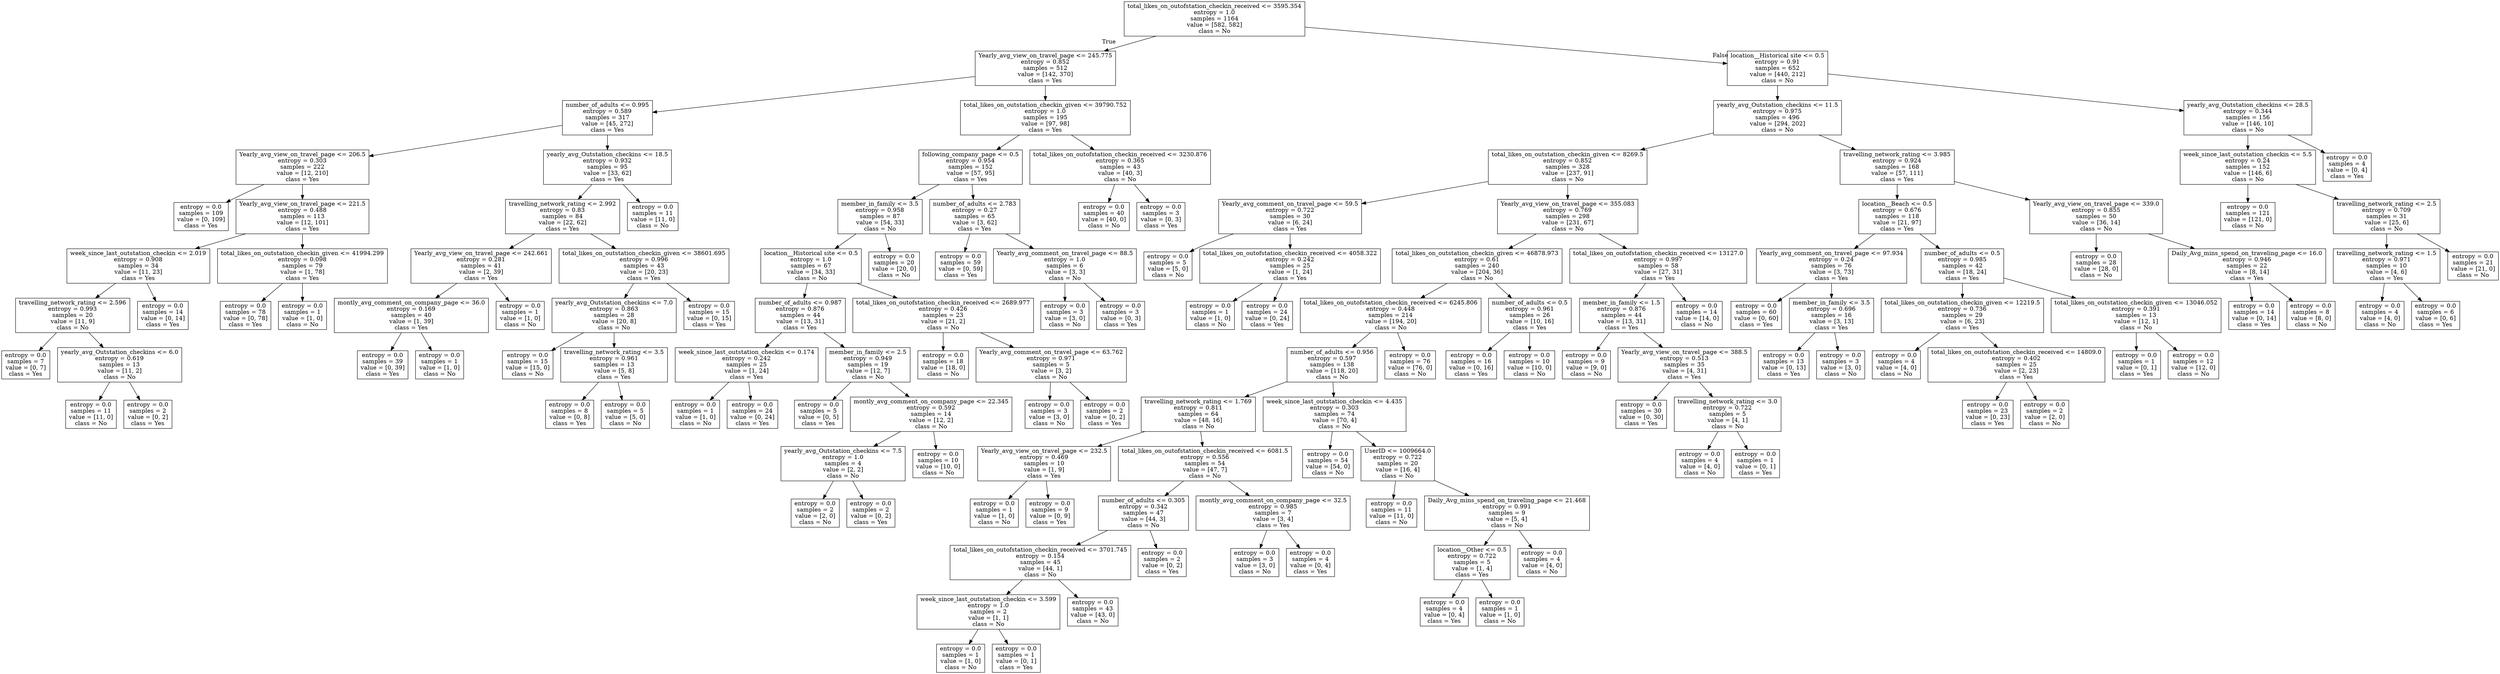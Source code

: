 digraph Tree {
node [shape=box] ;
0 [label="total_likes_on_outofstation_checkin_received <= 3595.354\nentropy = 1.0\nsamples = 1164\nvalue = [582, 582]\nclass = No"] ;
1 [label="Yearly_avg_view_on_travel_page <= 245.775\nentropy = 0.852\nsamples = 512\nvalue = [142, 370]\nclass = Yes"] ;
0 -> 1 [labeldistance=2.5, labelangle=45, headlabel="True"] ;
2 [label="number_of_adults <= 0.995\nentropy = 0.589\nsamples = 317\nvalue = [45, 272]\nclass = Yes"] ;
1 -> 2 ;
3 [label="Yearly_avg_view_on_travel_page <= 206.5\nentropy = 0.303\nsamples = 222\nvalue = [12, 210]\nclass = Yes"] ;
2 -> 3 ;
4 [label="entropy = 0.0\nsamples = 109\nvalue = [0, 109]\nclass = Yes"] ;
3 -> 4 ;
5 [label="Yearly_avg_view_on_travel_page <= 221.5\nentropy = 0.488\nsamples = 113\nvalue = [12, 101]\nclass = Yes"] ;
3 -> 5 ;
6 [label="week_since_last_outstation_checkin <= 2.019\nentropy = 0.908\nsamples = 34\nvalue = [11, 23]\nclass = Yes"] ;
5 -> 6 ;
7 [label="travelling_network_rating <= 2.596\nentropy = 0.993\nsamples = 20\nvalue = [11, 9]\nclass = No"] ;
6 -> 7 ;
8 [label="entropy = 0.0\nsamples = 7\nvalue = [0, 7]\nclass = Yes"] ;
7 -> 8 ;
9 [label="yearly_avg_Outstation_checkins <= 6.0\nentropy = 0.619\nsamples = 13\nvalue = [11, 2]\nclass = No"] ;
7 -> 9 ;
10 [label="entropy = 0.0\nsamples = 11\nvalue = [11, 0]\nclass = No"] ;
9 -> 10 ;
11 [label="entropy = 0.0\nsamples = 2\nvalue = [0, 2]\nclass = Yes"] ;
9 -> 11 ;
12 [label="entropy = 0.0\nsamples = 14\nvalue = [0, 14]\nclass = Yes"] ;
6 -> 12 ;
13 [label="total_likes_on_outstation_checkin_given <= 41994.299\nentropy = 0.098\nsamples = 79\nvalue = [1, 78]\nclass = Yes"] ;
5 -> 13 ;
14 [label="entropy = 0.0\nsamples = 78\nvalue = [0, 78]\nclass = Yes"] ;
13 -> 14 ;
15 [label="entropy = 0.0\nsamples = 1\nvalue = [1, 0]\nclass = No"] ;
13 -> 15 ;
16 [label="yearly_avg_Outstation_checkins <= 18.5\nentropy = 0.932\nsamples = 95\nvalue = [33, 62]\nclass = Yes"] ;
2 -> 16 ;
17 [label="travelling_network_rating <= 2.992\nentropy = 0.83\nsamples = 84\nvalue = [22, 62]\nclass = Yes"] ;
16 -> 17 ;
18 [label="Yearly_avg_view_on_travel_page <= 242.661\nentropy = 0.281\nsamples = 41\nvalue = [2, 39]\nclass = Yes"] ;
17 -> 18 ;
19 [label="montly_avg_comment_on_company_page <= 36.0\nentropy = 0.169\nsamples = 40\nvalue = [1, 39]\nclass = Yes"] ;
18 -> 19 ;
20 [label="entropy = 0.0\nsamples = 39\nvalue = [0, 39]\nclass = Yes"] ;
19 -> 20 ;
21 [label="entropy = 0.0\nsamples = 1\nvalue = [1, 0]\nclass = No"] ;
19 -> 21 ;
22 [label="entropy = 0.0\nsamples = 1\nvalue = [1, 0]\nclass = No"] ;
18 -> 22 ;
23 [label="total_likes_on_outstation_checkin_given <= 38601.695\nentropy = 0.996\nsamples = 43\nvalue = [20, 23]\nclass = Yes"] ;
17 -> 23 ;
24 [label="yearly_avg_Outstation_checkins <= 7.0\nentropy = 0.863\nsamples = 28\nvalue = [20, 8]\nclass = No"] ;
23 -> 24 ;
25 [label="entropy = 0.0\nsamples = 15\nvalue = [15, 0]\nclass = No"] ;
24 -> 25 ;
26 [label="travelling_network_rating <= 3.5\nentropy = 0.961\nsamples = 13\nvalue = [5, 8]\nclass = Yes"] ;
24 -> 26 ;
27 [label="entropy = 0.0\nsamples = 8\nvalue = [0, 8]\nclass = Yes"] ;
26 -> 27 ;
28 [label="entropy = 0.0\nsamples = 5\nvalue = [5, 0]\nclass = No"] ;
26 -> 28 ;
29 [label="entropy = 0.0\nsamples = 15\nvalue = [0, 15]\nclass = Yes"] ;
23 -> 29 ;
30 [label="entropy = 0.0\nsamples = 11\nvalue = [11, 0]\nclass = No"] ;
16 -> 30 ;
31 [label="total_likes_on_outstation_checkin_given <= 39790.752\nentropy = 1.0\nsamples = 195\nvalue = [97, 98]\nclass = Yes"] ;
1 -> 31 ;
32 [label="following_company_page <= 0.5\nentropy = 0.954\nsamples = 152\nvalue = [57, 95]\nclass = Yes"] ;
31 -> 32 ;
33 [label="member_in_family <= 3.5\nentropy = 0.958\nsamples = 87\nvalue = [54, 33]\nclass = No"] ;
32 -> 33 ;
34 [label="location__Historical site <= 0.5\nentropy = 1.0\nsamples = 67\nvalue = [34, 33]\nclass = No"] ;
33 -> 34 ;
35 [label="number_of_adults <= 0.987\nentropy = 0.876\nsamples = 44\nvalue = [13, 31]\nclass = Yes"] ;
34 -> 35 ;
36 [label="week_since_last_outstation_checkin <= 0.174\nentropy = 0.242\nsamples = 25\nvalue = [1, 24]\nclass = Yes"] ;
35 -> 36 ;
37 [label="entropy = 0.0\nsamples = 1\nvalue = [1, 0]\nclass = No"] ;
36 -> 37 ;
38 [label="entropy = 0.0\nsamples = 24\nvalue = [0, 24]\nclass = Yes"] ;
36 -> 38 ;
39 [label="member_in_family <= 2.5\nentropy = 0.949\nsamples = 19\nvalue = [12, 7]\nclass = No"] ;
35 -> 39 ;
40 [label="entropy = 0.0\nsamples = 5\nvalue = [0, 5]\nclass = Yes"] ;
39 -> 40 ;
41 [label="montly_avg_comment_on_company_page <= 22.345\nentropy = 0.592\nsamples = 14\nvalue = [12, 2]\nclass = No"] ;
39 -> 41 ;
42 [label="yearly_avg_Outstation_checkins <= 7.5\nentropy = 1.0\nsamples = 4\nvalue = [2, 2]\nclass = No"] ;
41 -> 42 ;
43 [label="entropy = 0.0\nsamples = 2\nvalue = [2, 0]\nclass = No"] ;
42 -> 43 ;
44 [label="entropy = 0.0\nsamples = 2\nvalue = [0, 2]\nclass = Yes"] ;
42 -> 44 ;
45 [label="entropy = 0.0\nsamples = 10\nvalue = [10, 0]\nclass = No"] ;
41 -> 45 ;
46 [label="total_likes_on_outofstation_checkin_received <= 2689.977\nentropy = 0.426\nsamples = 23\nvalue = [21, 2]\nclass = No"] ;
34 -> 46 ;
47 [label="entropy = 0.0\nsamples = 18\nvalue = [18, 0]\nclass = No"] ;
46 -> 47 ;
48 [label="Yearly_avg_comment_on_travel_page <= 63.762\nentropy = 0.971\nsamples = 5\nvalue = [3, 2]\nclass = No"] ;
46 -> 48 ;
49 [label="entropy = 0.0\nsamples = 3\nvalue = [3, 0]\nclass = No"] ;
48 -> 49 ;
50 [label="entropy = 0.0\nsamples = 2\nvalue = [0, 2]\nclass = Yes"] ;
48 -> 50 ;
51 [label="entropy = 0.0\nsamples = 20\nvalue = [20, 0]\nclass = No"] ;
33 -> 51 ;
52 [label="number_of_adults <= 2.783\nentropy = 0.27\nsamples = 65\nvalue = [3, 62]\nclass = Yes"] ;
32 -> 52 ;
53 [label="entropy = 0.0\nsamples = 59\nvalue = [0, 59]\nclass = Yes"] ;
52 -> 53 ;
54 [label="Yearly_avg_comment_on_travel_page <= 88.5\nentropy = 1.0\nsamples = 6\nvalue = [3, 3]\nclass = No"] ;
52 -> 54 ;
55 [label="entropy = 0.0\nsamples = 3\nvalue = [3, 0]\nclass = No"] ;
54 -> 55 ;
56 [label="entropy = 0.0\nsamples = 3\nvalue = [0, 3]\nclass = Yes"] ;
54 -> 56 ;
57 [label="total_likes_on_outofstation_checkin_received <= 3230.876\nentropy = 0.365\nsamples = 43\nvalue = [40, 3]\nclass = No"] ;
31 -> 57 ;
58 [label="entropy = 0.0\nsamples = 40\nvalue = [40, 0]\nclass = No"] ;
57 -> 58 ;
59 [label="entropy = 0.0\nsamples = 3\nvalue = [0, 3]\nclass = Yes"] ;
57 -> 59 ;
60 [label="location__Historical site <= 0.5\nentropy = 0.91\nsamples = 652\nvalue = [440, 212]\nclass = No"] ;
0 -> 60 [labeldistance=2.5, labelangle=-45, headlabel="False"] ;
61 [label="yearly_avg_Outstation_checkins <= 11.5\nentropy = 0.975\nsamples = 496\nvalue = [294, 202]\nclass = No"] ;
60 -> 61 ;
62 [label="total_likes_on_outstation_checkin_given <= 8269.5\nentropy = 0.852\nsamples = 328\nvalue = [237, 91]\nclass = No"] ;
61 -> 62 ;
63 [label="Yearly_avg_comment_on_travel_page <= 59.5\nentropy = 0.722\nsamples = 30\nvalue = [6, 24]\nclass = Yes"] ;
62 -> 63 ;
64 [label="entropy = 0.0\nsamples = 5\nvalue = [5, 0]\nclass = No"] ;
63 -> 64 ;
65 [label="total_likes_on_outofstation_checkin_received <= 4058.322\nentropy = 0.242\nsamples = 25\nvalue = [1, 24]\nclass = Yes"] ;
63 -> 65 ;
66 [label="entropy = 0.0\nsamples = 1\nvalue = [1, 0]\nclass = No"] ;
65 -> 66 ;
67 [label="entropy = 0.0\nsamples = 24\nvalue = [0, 24]\nclass = Yes"] ;
65 -> 67 ;
68 [label="Yearly_avg_view_on_travel_page <= 355.083\nentropy = 0.769\nsamples = 298\nvalue = [231, 67]\nclass = No"] ;
62 -> 68 ;
69 [label="total_likes_on_outstation_checkin_given <= 46878.973\nentropy = 0.61\nsamples = 240\nvalue = [204, 36]\nclass = No"] ;
68 -> 69 ;
70 [label="total_likes_on_outofstation_checkin_received <= 6245.806\nentropy = 0.448\nsamples = 214\nvalue = [194, 20]\nclass = No"] ;
69 -> 70 ;
71 [label="number_of_adults <= 0.956\nentropy = 0.597\nsamples = 138\nvalue = [118, 20]\nclass = No"] ;
70 -> 71 ;
72 [label="travelling_network_rating <= 1.769\nentropy = 0.811\nsamples = 64\nvalue = [48, 16]\nclass = No"] ;
71 -> 72 ;
73 [label="Yearly_avg_view_on_travel_page <= 232.5\nentropy = 0.469\nsamples = 10\nvalue = [1, 9]\nclass = Yes"] ;
72 -> 73 ;
74 [label="entropy = 0.0\nsamples = 1\nvalue = [1, 0]\nclass = No"] ;
73 -> 74 ;
75 [label="entropy = 0.0\nsamples = 9\nvalue = [0, 9]\nclass = Yes"] ;
73 -> 75 ;
76 [label="total_likes_on_outofstation_checkin_received <= 6081.5\nentropy = 0.556\nsamples = 54\nvalue = [47, 7]\nclass = No"] ;
72 -> 76 ;
77 [label="number_of_adults <= 0.305\nentropy = 0.342\nsamples = 47\nvalue = [44, 3]\nclass = No"] ;
76 -> 77 ;
78 [label="total_likes_on_outofstation_checkin_received <= 3701.745\nentropy = 0.154\nsamples = 45\nvalue = [44, 1]\nclass = No"] ;
77 -> 78 ;
79 [label="week_since_last_outstation_checkin <= 3.599\nentropy = 1.0\nsamples = 2\nvalue = [1, 1]\nclass = No"] ;
78 -> 79 ;
80 [label="entropy = 0.0\nsamples = 1\nvalue = [1, 0]\nclass = No"] ;
79 -> 80 ;
81 [label="entropy = 0.0\nsamples = 1\nvalue = [0, 1]\nclass = Yes"] ;
79 -> 81 ;
82 [label="entropy = 0.0\nsamples = 43\nvalue = [43, 0]\nclass = No"] ;
78 -> 82 ;
83 [label="entropy = 0.0\nsamples = 2\nvalue = [0, 2]\nclass = Yes"] ;
77 -> 83 ;
84 [label="montly_avg_comment_on_company_page <= 32.5\nentropy = 0.985\nsamples = 7\nvalue = [3, 4]\nclass = Yes"] ;
76 -> 84 ;
85 [label="entropy = 0.0\nsamples = 3\nvalue = [3, 0]\nclass = No"] ;
84 -> 85 ;
86 [label="entropy = 0.0\nsamples = 4\nvalue = [0, 4]\nclass = Yes"] ;
84 -> 86 ;
87 [label="week_since_last_outstation_checkin <= 4.435\nentropy = 0.303\nsamples = 74\nvalue = [70, 4]\nclass = No"] ;
71 -> 87 ;
88 [label="entropy = 0.0\nsamples = 54\nvalue = [54, 0]\nclass = No"] ;
87 -> 88 ;
89 [label="UserID <= 1009664.0\nentropy = 0.722\nsamples = 20\nvalue = [16, 4]\nclass = No"] ;
87 -> 89 ;
90 [label="entropy = 0.0\nsamples = 11\nvalue = [11, 0]\nclass = No"] ;
89 -> 90 ;
91 [label="Daily_Avg_mins_spend_on_traveling_page <= 21.468\nentropy = 0.991\nsamples = 9\nvalue = [5, 4]\nclass = No"] ;
89 -> 91 ;
92 [label="location__Other <= 0.5\nentropy = 0.722\nsamples = 5\nvalue = [1, 4]\nclass = Yes"] ;
91 -> 92 ;
93 [label="entropy = 0.0\nsamples = 4\nvalue = [0, 4]\nclass = Yes"] ;
92 -> 93 ;
94 [label="entropy = 0.0\nsamples = 1\nvalue = [1, 0]\nclass = No"] ;
92 -> 94 ;
95 [label="entropy = 0.0\nsamples = 4\nvalue = [4, 0]\nclass = No"] ;
91 -> 95 ;
96 [label="entropy = 0.0\nsamples = 76\nvalue = [76, 0]\nclass = No"] ;
70 -> 96 ;
97 [label="number_of_adults <= 0.5\nentropy = 0.961\nsamples = 26\nvalue = [10, 16]\nclass = Yes"] ;
69 -> 97 ;
98 [label="entropy = 0.0\nsamples = 16\nvalue = [0, 16]\nclass = Yes"] ;
97 -> 98 ;
99 [label="entropy = 0.0\nsamples = 10\nvalue = [10, 0]\nclass = No"] ;
97 -> 99 ;
100 [label="total_likes_on_outofstation_checkin_received <= 13127.0\nentropy = 0.997\nsamples = 58\nvalue = [27, 31]\nclass = Yes"] ;
68 -> 100 ;
101 [label="member_in_family <= 1.5\nentropy = 0.876\nsamples = 44\nvalue = [13, 31]\nclass = Yes"] ;
100 -> 101 ;
102 [label="entropy = 0.0\nsamples = 9\nvalue = [9, 0]\nclass = No"] ;
101 -> 102 ;
103 [label="Yearly_avg_view_on_travel_page <= 388.5\nentropy = 0.513\nsamples = 35\nvalue = [4, 31]\nclass = Yes"] ;
101 -> 103 ;
104 [label="entropy = 0.0\nsamples = 30\nvalue = [0, 30]\nclass = Yes"] ;
103 -> 104 ;
105 [label="travelling_network_rating <= 3.0\nentropy = 0.722\nsamples = 5\nvalue = [4, 1]\nclass = No"] ;
103 -> 105 ;
106 [label="entropy = 0.0\nsamples = 4\nvalue = [4, 0]\nclass = No"] ;
105 -> 106 ;
107 [label="entropy = 0.0\nsamples = 1\nvalue = [0, 1]\nclass = Yes"] ;
105 -> 107 ;
108 [label="entropy = 0.0\nsamples = 14\nvalue = [14, 0]\nclass = No"] ;
100 -> 108 ;
109 [label="travelling_network_rating <= 3.985\nentropy = 0.924\nsamples = 168\nvalue = [57, 111]\nclass = Yes"] ;
61 -> 109 ;
110 [label="location__Beach <= 0.5\nentropy = 0.676\nsamples = 118\nvalue = [21, 97]\nclass = Yes"] ;
109 -> 110 ;
111 [label="Yearly_avg_comment_on_travel_page <= 97.934\nentropy = 0.24\nsamples = 76\nvalue = [3, 73]\nclass = Yes"] ;
110 -> 111 ;
112 [label="entropy = 0.0\nsamples = 60\nvalue = [0, 60]\nclass = Yes"] ;
111 -> 112 ;
113 [label="member_in_family <= 3.5\nentropy = 0.696\nsamples = 16\nvalue = [3, 13]\nclass = Yes"] ;
111 -> 113 ;
114 [label="entropy = 0.0\nsamples = 13\nvalue = [0, 13]\nclass = Yes"] ;
113 -> 114 ;
115 [label="entropy = 0.0\nsamples = 3\nvalue = [3, 0]\nclass = No"] ;
113 -> 115 ;
116 [label="number_of_adults <= 0.5\nentropy = 0.985\nsamples = 42\nvalue = [18, 24]\nclass = Yes"] ;
110 -> 116 ;
117 [label="total_likes_on_outstation_checkin_given <= 12219.5\nentropy = 0.736\nsamples = 29\nvalue = [6, 23]\nclass = Yes"] ;
116 -> 117 ;
118 [label="entropy = 0.0\nsamples = 4\nvalue = [4, 0]\nclass = No"] ;
117 -> 118 ;
119 [label="total_likes_on_outofstation_checkin_received <= 14809.0\nentropy = 0.402\nsamples = 25\nvalue = [2, 23]\nclass = Yes"] ;
117 -> 119 ;
120 [label="entropy = 0.0\nsamples = 23\nvalue = [0, 23]\nclass = Yes"] ;
119 -> 120 ;
121 [label="entropy = 0.0\nsamples = 2\nvalue = [2, 0]\nclass = No"] ;
119 -> 121 ;
122 [label="total_likes_on_outstation_checkin_given <= 13046.052\nentropy = 0.391\nsamples = 13\nvalue = [12, 1]\nclass = No"] ;
116 -> 122 ;
123 [label="entropy = 0.0\nsamples = 1\nvalue = [0, 1]\nclass = Yes"] ;
122 -> 123 ;
124 [label="entropy = 0.0\nsamples = 12\nvalue = [12, 0]\nclass = No"] ;
122 -> 124 ;
125 [label="Yearly_avg_view_on_travel_page <= 339.0\nentropy = 0.855\nsamples = 50\nvalue = [36, 14]\nclass = No"] ;
109 -> 125 ;
126 [label="entropy = 0.0\nsamples = 28\nvalue = [28, 0]\nclass = No"] ;
125 -> 126 ;
127 [label="Daily_Avg_mins_spend_on_traveling_page <= 16.0\nentropy = 0.946\nsamples = 22\nvalue = [8, 14]\nclass = Yes"] ;
125 -> 127 ;
128 [label="entropy = 0.0\nsamples = 14\nvalue = [0, 14]\nclass = Yes"] ;
127 -> 128 ;
129 [label="entropy = 0.0\nsamples = 8\nvalue = [8, 0]\nclass = No"] ;
127 -> 129 ;
130 [label="yearly_avg_Outstation_checkins <= 28.5\nentropy = 0.344\nsamples = 156\nvalue = [146, 10]\nclass = No"] ;
60 -> 130 ;
131 [label="week_since_last_outstation_checkin <= 5.5\nentropy = 0.24\nsamples = 152\nvalue = [146, 6]\nclass = No"] ;
130 -> 131 ;
132 [label="entropy = 0.0\nsamples = 121\nvalue = [121, 0]\nclass = No"] ;
131 -> 132 ;
133 [label="travelling_network_rating <= 2.5\nentropy = 0.709\nsamples = 31\nvalue = [25, 6]\nclass = No"] ;
131 -> 133 ;
134 [label="travelling_network_rating <= 1.5\nentropy = 0.971\nsamples = 10\nvalue = [4, 6]\nclass = Yes"] ;
133 -> 134 ;
135 [label="entropy = 0.0\nsamples = 4\nvalue = [4, 0]\nclass = No"] ;
134 -> 135 ;
136 [label="entropy = 0.0\nsamples = 6\nvalue = [0, 6]\nclass = Yes"] ;
134 -> 136 ;
137 [label="entropy = 0.0\nsamples = 21\nvalue = [21, 0]\nclass = No"] ;
133 -> 137 ;
138 [label="entropy = 0.0\nsamples = 4\nvalue = [0, 4]\nclass = Yes"] ;
130 -> 138 ;
}